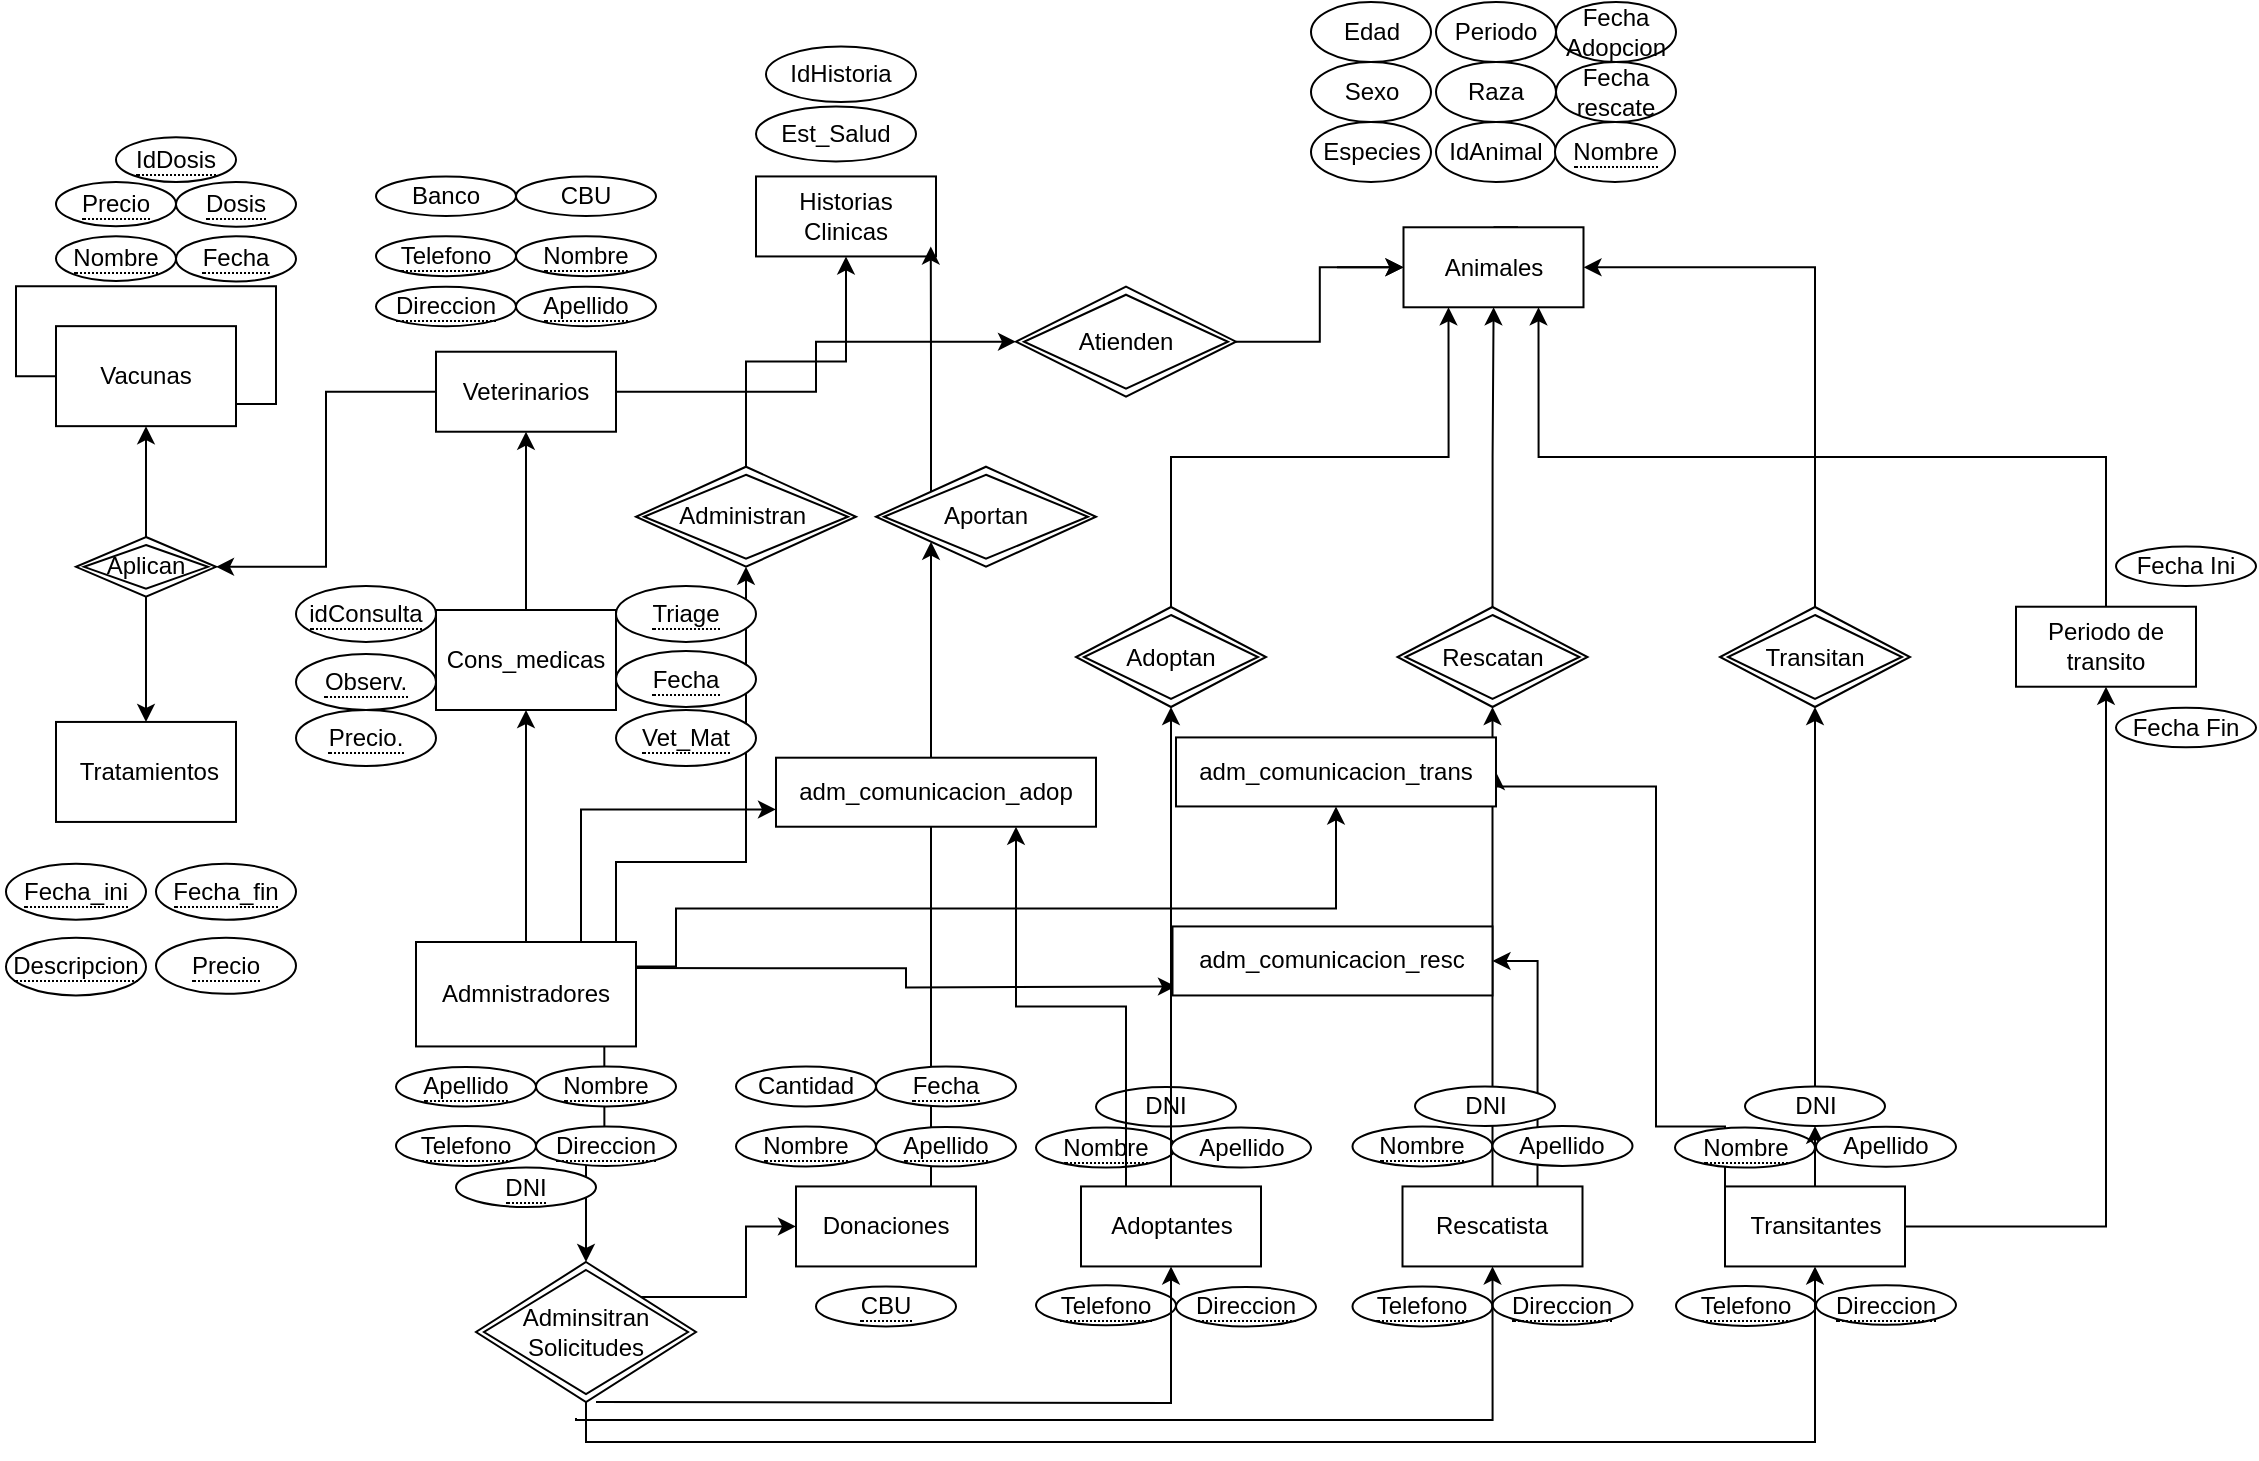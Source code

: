 <mxfile version="24.8.8">
  <diagram id="R2lEEEUBdFMjLlhIrx00" name="Page-1">
    <mxGraphModel dx="3651" dy="653" grid="1" gridSize="10" guides="1" tooltips="1" connect="1" arrows="1" fold="1" page="1" pageScale="1" pageWidth="1169" pageHeight="827" math="0" shadow="0" extFonts="Permanent Marker^https://fonts.googleapis.com/css?family=Permanent+Marker">
      <root>
        <mxCell id="0" />
        <mxCell id="1" parent="0" />
        <mxCell id="NEk1lq8C_2SKt-YQ0r-C-1" value="Sexo" style="ellipse;whiteSpace=wrap;html=1;align=center;" parent="1" vertex="1">
          <mxGeometry x="-1672.5" y="90" width="60" height="30" as="geometry" />
        </mxCell>
        <mxCell id="NEk1lq8C_2SKt-YQ0r-C-3" value="Fecha Adopcion" style="ellipse;whiteSpace=wrap;html=1;align=center;" parent="1" vertex="1">
          <mxGeometry x="-1550" y="60" width="60" height="30" as="geometry" />
        </mxCell>
        <mxCell id="NEk1lq8C_2SKt-YQ0r-C-9" value="Raza" style="ellipse;whiteSpace=wrap;html=1;align=center;" parent="1" vertex="1">
          <mxGeometry x="-1610" y="90" width="60" height="30" as="geometry" />
        </mxCell>
        <mxCell id="VcJebNVyS90eTAkyZ-Sp-43" style="edgeStyle=orthogonalEdgeStyle;rounded=0;orthogonalLoop=1;jettySize=auto;html=1;entryX=0;entryY=0.5;entryDx=0;entryDy=0;" parent="1" source="VcJebNVyS90eTAkyZ-Sp-23" target="VcJebNVyS90eTAkyZ-Sp-21" edge="1">
          <mxGeometry relative="1" as="geometry">
            <mxPoint x="-1714.5" y="165.14" as="sourcePoint" />
          </mxGeometry>
        </mxCell>
        <mxCell id="NEk1lq8C_2SKt-YQ0r-C-21" value="Adoptan" style="shape=rhombus;double=1;perimeter=rhombusPerimeter;whiteSpace=wrap;html=1;align=center;" parent="1" vertex="1">
          <mxGeometry x="-1790" y="362.5" width="95" height="50" as="geometry" />
        </mxCell>
        <mxCell id="NEk1lq8C_2SKt-YQ0r-C-22" value="Fecha rescate" style="ellipse;whiteSpace=wrap;html=1;align=center;" parent="1" vertex="1">
          <mxGeometry x="-1550" y="90" width="60" height="30" as="geometry" />
        </mxCell>
        <mxCell id="5ZnzCAFvQZ0Fc-I3n8HY-59" value="&lt;span style=&quot;border-bottom: 1px dotted&quot;&gt;Nombre&lt;/span&gt;" style="ellipse;whiteSpace=wrap;html=1;align=center;" parent="1" vertex="1">
          <mxGeometry x="-1810" y="622.78" width="70" height="20" as="geometry" />
        </mxCell>
        <mxCell id="5ZnzCAFvQZ0Fc-I3n8HY-60" value="DNI" style="ellipse;whiteSpace=wrap;html=1;align=center;" parent="1" vertex="1">
          <mxGeometry x="-1780" y="602.5" width="70" height="19.72" as="geometry" />
        </mxCell>
        <mxCell id="5ZnzCAFvQZ0Fc-I3n8HY-61" value="&lt;span style=&quot;border-bottom: 1px dotted&quot;&gt;Telefono&lt;/span&gt;" style="ellipse;whiteSpace=wrap;html=1;align=center;" parent="1" vertex="1">
          <mxGeometry x="-1810" y="701.66" width="70" height="20" as="geometry" />
        </mxCell>
        <mxCell id="5ZnzCAFvQZ0Fc-I3n8HY-62" value="&lt;span style=&quot;border-bottom: 1px dotted&quot;&gt;Direccion&lt;/span&gt;" style="ellipse;whiteSpace=wrap;html=1;align=center;" parent="1" vertex="1">
          <mxGeometry x="-1740" y="702.5" width="70" height="19.72" as="geometry" />
        </mxCell>
        <mxCell id="5ZnzCAFvQZ0Fc-I3n8HY-69" value="&lt;span style=&quot;border-bottom: 1px dotted&quot;&gt;Nombre&lt;/span&gt;" style="ellipse;whiteSpace=wrap;html=1;align=center;" parent="1" vertex="1">
          <mxGeometry x="-2300" y="177.08" width="60" height="22.36" as="geometry" />
        </mxCell>
        <mxCell id="5ZnzCAFvQZ0Fc-I3n8HY-70" value="&lt;span style=&quot;border-bottom: 1px dotted&quot;&gt;Fecha&lt;/span&gt;" style="ellipse;whiteSpace=wrap;html=1;align=center;" parent="1" vertex="1">
          <mxGeometry x="-2240" y="177.08" width="60" height="22.64" as="geometry" />
        </mxCell>
        <mxCell id="5ZnzCAFvQZ0Fc-I3n8HY-71" value="&lt;span style=&quot;border-bottom: 1px dotted&quot;&gt;Precio&lt;/span&gt;" style="ellipse;whiteSpace=wrap;html=1;align=center;" parent="1" vertex="1">
          <mxGeometry x="-2300" y="150" width="60" height="22.08" as="geometry" />
        </mxCell>
        <mxCell id="5ZnzCAFvQZ0Fc-I3n8HY-72" value="&lt;span style=&quot;border-bottom: 1px dotted&quot;&gt;Dosis&lt;/span&gt;" style="ellipse;whiteSpace=wrap;html=1;align=center;" parent="1" vertex="1">
          <mxGeometry x="-2240" y="150" width="60" height="22.36" as="geometry" />
        </mxCell>
        <mxCell id="VcJebNVyS90eTAkyZ-Sp-33" style="edgeStyle=orthogonalEdgeStyle;rounded=0;orthogonalLoop=1;jettySize=auto;html=1;exitX=1;exitY=0.5;exitDx=0;exitDy=0;entryX=0;entryY=0.5;entryDx=0;entryDy=0;" parent="1" source="VcJebNVyS90eTAkyZ-Sp-17" target="VcJebNVyS90eTAkyZ-Sp-23" edge="1">
          <mxGeometry relative="1" as="geometry" />
        </mxCell>
        <mxCell id="VcJebNVyS90eTAkyZ-Sp-17" value="Veterinarios" style="rounded=0;whiteSpace=wrap;html=1;" parent="1" vertex="1">
          <mxGeometry x="-2110" y="234.86" width="90" height="40" as="geometry" />
        </mxCell>
        <mxCell id="rzWZrlfygsuMGyj-Ge3i-55" style="edgeStyle=orthogonalEdgeStyle;rounded=0;orthogonalLoop=1;jettySize=auto;html=1;exitX=0;exitY=0.5;exitDx=0;exitDy=0;" edge="1" parent="1" source="VcJebNVyS90eTAkyZ-Sp-19">
          <mxGeometry relative="1" as="geometry">
            <mxPoint x="-2240" y="240.0" as="targetPoint" />
          </mxGeometry>
        </mxCell>
        <mxCell id="rzWZrlfygsuMGyj-Ge3i-74" style="edgeStyle=orthogonalEdgeStyle;rounded=0;orthogonalLoop=1;jettySize=auto;html=1;exitX=0.5;exitY=0;exitDx=0;exitDy=0;entryX=0.5;entryY=1;entryDx=0;entryDy=0;" edge="1" parent="1" source="ziz2GDxlB9nSrfKcIOgl-15" target="VcJebNVyS90eTAkyZ-Sp-19">
          <mxGeometry relative="1" as="geometry" />
        </mxCell>
        <mxCell id="rzWZrlfygsuMGyj-Ge3i-75" style="edgeStyle=orthogonalEdgeStyle;rounded=0;orthogonalLoop=1;jettySize=auto;html=1;exitX=0.5;exitY=1;exitDx=0;exitDy=0;entryX=0.5;entryY=0;entryDx=0;entryDy=0;" edge="1" parent="1" source="ziz2GDxlB9nSrfKcIOgl-15" target="rzWZrlfygsuMGyj-Ge3i-48">
          <mxGeometry relative="1" as="geometry" />
        </mxCell>
        <mxCell id="ziz2GDxlB9nSrfKcIOgl-15" value="Aplican" style="shape=rhombus;double=1;perimeter=rhombusPerimeter;whiteSpace=wrap;html=1;align=center;" parent="1" vertex="1">
          <mxGeometry x="-2290" y="327.5" width="70" height="29.86" as="geometry" />
        </mxCell>
        <mxCell id="VcJebNVyS90eTAkyZ-Sp-34" style="edgeStyle=orthogonalEdgeStyle;rounded=0;orthogonalLoop=1;jettySize=auto;html=1;exitX=1;exitY=0.5;exitDx=0;exitDy=0;entryX=0;entryY=0.5;entryDx=0;entryDy=0;" parent="1" target="VcJebNVyS90eTAkyZ-Sp-21" edge="1">
          <mxGeometry relative="1" as="geometry">
            <mxPoint x="-1659.5" y="192.64" as="sourcePoint" />
          </mxGeometry>
        </mxCell>
        <mxCell id="VcJebNVyS90eTAkyZ-Sp-28" style="edgeStyle=orthogonalEdgeStyle;rounded=0;orthogonalLoop=1;jettySize=auto;html=1;exitX=0.5;exitY=0;exitDx=0;exitDy=0;entryX=0.5;entryY=1;entryDx=0;entryDy=0;" parent="1" source="VcJebNVyS90eTAkyZ-Sp-26" target="NEk1lq8C_2SKt-YQ0r-C-21" edge="1">
          <mxGeometry relative="1" as="geometry" />
        </mxCell>
        <mxCell id="rzWZrlfygsuMGyj-Ge3i-34" style="edgeStyle=orthogonalEdgeStyle;rounded=0;orthogonalLoop=1;jettySize=auto;html=1;exitX=0.25;exitY=0;exitDx=0;exitDy=0;entryX=0.75;entryY=1;entryDx=0;entryDy=0;" edge="1" parent="1" source="VcJebNVyS90eTAkyZ-Sp-26" target="rzWZrlfygsuMGyj-Ge3i-32">
          <mxGeometry relative="1" as="geometry" />
        </mxCell>
        <mxCell id="VcJebNVyS90eTAkyZ-Sp-26" value="Adoptantes" style="rounded=0;whiteSpace=wrap;html=1;" parent="1" vertex="1">
          <mxGeometry x="-1787.5" y="652.22" width="90" height="40" as="geometry" />
        </mxCell>
        <mxCell id="rzWZrlfygsuMGyj-Ge3i-29" style="edgeStyle=orthogonalEdgeStyle;rounded=0;orthogonalLoop=1;jettySize=auto;html=1;exitX=0.75;exitY=0;exitDx=0;exitDy=0;entryX=1;entryY=0.5;entryDx=0;entryDy=0;" edge="1" parent="1" source="VcJebNVyS90eTAkyZ-Sp-38" target="rzWZrlfygsuMGyj-Ge3i-27">
          <mxGeometry relative="1" as="geometry" />
        </mxCell>
        <mxCell id="VcJebNVyS90eTAkyZ-Sp-38" value="Rescatista" style="rounded=0;whiteSpace=wrap;html=1;" parent="1" vertex="1">
          <mxGeometry x="-1626.75" y="652.22" width="90" height="40" as="geometry" />
        </mxCell>
        <mxCell id="VcJebNVyS90eTAkyZ-Sp-60" style="edgeStyle=orthogonalEdgeStyle;rounded=0;orthogonalLoop=1;jettySize=auto;html=1;exitX=0.5;exitY=0;exitDx=0;exitDy=0;" parent="1" source="VcJebNVyS90eTAkyZ-Sp-21" edge="1">
          <mxGeometry relative="1" as="geometry">
            <mxPoint x="-1569.5" y="200" as="targetPoint" />
          </mxGeometry>
        </mxCell>
        <mxCell id="VcJebNVyS90eTAkyZ-Sp-40" value="Rescatan" style="shape=rhombus;double=1;perimeter=rhombusPerimeter;whiteSpace=wrap;html=1;align=center;" parent="1" vertex="1">
          <mxGeometry x="-1629.25" y="362.5" width="95" height="50" as="geometry" />
        </mxCell>
        <mxCell id="VcJebNVyS90eTAkyZ-Sp-54" style="edgeStyle=orthogonalEdgeStyle;rounded=0;orthogonalLoop=1;jettySize=auto;html=1;exitX=0.5;exitY=0;exitDx=0;exitDy=0;" parent="1" source="VcJebNVyS90eTAkyZ-Sp-64" target="VcJebNVyS90eTAkyZ-Sp-52" edge="1">
          <mxGeometry relative="1" as="geometry" />
        </mxCell>
        <mxCell id="rzWZrlfygsuMGyj-Ge3i-15" style="edgeStyle=orthogonalEdgeStyle;rounded=0;orthogonalLoop=1;jettySize=auto;html=1;exitX=1;exitY=0.5;exitDx=0;exitDy=0;entryX=0.5;entryY=1;entryDx=0;entryDy=0;" edge="1" parent="1" source="VcJebNVyS90eTAkyZ-Sp-45" target="rzWZrlfygsuMGyj-Ge3i-14">
          <mxGeometry relative="1" as="geometry" />
        </mxCell>
        <mxCell id="rzWZrlfygsuMGyj-Ge3i-26" style="edgeStyle=orthogonalEdgeStyle;rounded=0;orthogonalLoop=1;jettySize=auto;html=1;exitX=0;exitY=0.5;exitDx=0;exitDy=0;entryX=1;entryY=0.5;entryDx=0;entryDy=0;" edge="1" parent="1" source="VcJebNVyS90eTAkyZ-Sp-45" target="rzWZrlfygsuMGyj-Ge3i-23">
          <mxGeometry relative="1" as="geometry">
            <Array as="points">
              <mxPoint x="-1500" y="622.22" />
              <mxPoint x="-1500" y="452.22" />
              <mxPoint x="-1580" y="452.22" />
            </Array>
          </mxGeometry>
        </mxCell>
        <mxCell id="VcJebNVyS90eTAkyZ-Sp-45" value="Transitantes" style="rounded=0;whiteSpace=wrap;html=1;" parent="1" vertex="1">
          <mxGeometry x="-1465.5" y="652.22" width="90" height="40" as="geometry" />
        </mxCell>
        <mxCell id="VcJebNVyS90eTAkyZ-Sp-47" value="&lt;span style=&quot;border-bottom: 1px dotted&quot;&gt;Nombre&lt;/span&gt;" style="ellipse;whiteSpace=wrap;html=1;align=center;" parent="1" vertex="1">
          <mxGeometry x="-1651.75" y="622.22" width="70" height="20" as="geometry" />
        </mxCell>
        <mxCell id="VcJebNVyS90eTAkyZ-Sp-49" value="&lt;span style=&quot;border-bottom: 1px dotted&quot;&gt;Telefono&lt;/span&gt;" style="ellipse;whiteSpace=wrap;html=1;align=center;" parent="1" vertex="1">
          <mxGeometry x="-1651.75" y="702.22" width="70" height="20" as="geometry" />
        </mxCell>
        <mxCell id="VcJebNVyS90eTAkyZ-Sp-50" value="&lt;span style=&quot;border-bottom: 1px dotted&quot;&gt;Direccion&lt;/span&gt;" style="ellipse;whiteSpace=wrap;html=1;align=center;" parent="1" vertex="1">
          <mxGeometry x="-1581.75" y="701.66" width="70" height="19.72" as="geometry" />
        </mxCell>
        <mxCell id="VcJebNVyS90eTAkyZ-Sp-53" style="edgeStyle=orthogonalEdgeStyle;rounded=0;orthogonalLoop=1;jettySize=auto;html=1;exitX=0.5;exitY=0;exitDx=0;exitDy=0;entryX=1;entryY=0.5;entryDx=0;entryDy=0;" parent="1" source="VcJebNVyS90eTAkyZ-Sp-52" target="VcJebNVyS90eTAkyZ-Sp-21" edge="1">
          <mxGeometry relative="1" as="geometry" />
        </mxCell>
        <mxCell id="VcJebNVyS90eTAkyZ-Sp-52" value="Transitan" style="shape=rhombus;double=1;perimeter=rhombusPerimeter;whiteSpace=wrap;html=1;align=center;" parent="1" vertex="1">
          <mxGeometry x="-1468" y="362.5" width="95" height="50" as="geometry" />
        </mxCell>
        <mxCell id="olLHhZSWc3rxOq4hPlzq-2" style="edgeStyle=orthogonalEdgeStyle;rounded=0;orthogonalLoop=1;jettySize=auto;html=1;exitX=0.856;exitY=0.92;exitDx=0;exitDy=0;entryX=0.5;entryY=0;entryDx=0;entryDy=0;exitPerimeter=0;" parent="1" source="VcJebNVyS90eTAkyZ-Sp-61" target="olLHhZSWc3rxOq4hPlzq-1" edge="1">
          <mxGeometry relative="1" as="geometry">
            <mxPoint x="-1950" y="767.22" as="targetPoint" />
          </mxGeometry>
        </mxCell>
        <mxCell id="a3835fHyn8mQ0QW-4xTP-22" style="edgeStyle=orthogonalEdgeStyle;rounded=0;orthogonalLoop=1;jettySize=auto;html=1;exitX=1;exitY=0;exitDx=0;exitDy=0;entryX=0.5;entryY=1;entryDx=0;entryDy=0;" parent="1" source="VcJebNVyS90eTAkyZ-Sp-61" target="a3835fHyn8mQ0QW-4xTP-21" edge="1">
          <mxGeometry relative="1" as="geometry">
            <Array as="points">
              <mxPoint x="-2020" y="490" />
              <mxPoint x="-1955" y="490" />
            </Array>
          </mxGeometry>
        </mxCell>
        <mxCell id="rzWZrlfygsuMGyj-Ge3i-25" style="edgeStyle=orthogonalEdgeStyle;rounded=0;orthogonalLoop=1;jettySize=auto;html=1;exitX=1;exitY=0;exitDx=0;exitDy=0;entryX=0.5;entryY=1;entryDx=0;entryDy=0;" edge="1" parent="1" source="VcJebNVyS90eTAkyZ-Sp-61" target="rzWZrlfygsuMGyj-Ge3i-23">
          <mxGeometry relative="1" as="geometry">
            <mxPoint x="-1660" y="482.22" as="targetPoint" />
            <Array as="points">
              <mxPoint x="-1990" y="542.22" />
              <mxPoint x="-1990" y="513.22" />
              <mxPoint x="-1660" y="513.22" />
            </Array>
          </mxGeometry>
        </mxCell>
        <mxCell id="rzWZrlfygsuMGyj-Ge3i-28" style="edgeStyle=orthogonalEdgeStyle;rounded=0;orthogonalLoop=1;jettySize=auto;html=1;exitX=1;exitY=0.25;exitDx=0;exitDy=0;" edge="1" parent="1" source="VcJebNVyS90eTAkyZ-Sp-61">
          <mxGeometry relative="1" as="geometry">
            <mxPoint x="-1740" y="552.22" as="targetPoint" />
          </mxGeometry>
        </mxCell>
        <mxCell id="rzWZrlfygsuMGyj-Ge3i-33" style="edgeStyle=orthogonalEdgeStyle;rounded=0;orthogonalLoop=1;jettySize=auto;html=1;exitX=0.75;exitY=0;exitDx=0;exitDy=0;entryX=0;entryY=0.75;entryDx=0;entryDy=0;" edge="1" parent="1" source="VcJebNVyS90eTAkyZ-Sp-61" target="rzWZrlfygsuMGyj-Ge3i-32">
          <mxGeometry relative="1" as="geometry" />
        </mxCell>
        <mxCell id="rzWZrlfygsuMGyj-Ge3i-67" style="edgeStyle=orthogonalEdgeStyle;rounded=0;orthogonalLoop=1;jettySize=auto;html=1;exitX=0.5;exitY=0;exitDx=0;exitDy=0;entryX=0.5;entryY=1;entryDx=0;entryDy=0;" edge="1" parent="1" source="VcJebNVyS90eTAkyZ-Sp-61" target="rzWZrlfygsuMGyj-Ge3i-66">
          <mxGeometry relative="1" as="geometry" />
        </mxCell>
        <mxCell id="VcJebNVyS90eTAkyZ-Sp-61" value="Admnistradores" style="rounded=0;whiteSpace=wrap;html=1;" parent="1" vertex="1">
          <mxGeometry x="-2120" y="530" width="110" height="52.22" as="geometry" />
        </mxCell>
        <mxCell id="VcJebNVyS90eTAkyZ-Sp-62" value="" style="edgeStyle=orthogonalEdgeStyle;rounded=0;orthogonalLoop=1;jettySize=auto;html=1;exitX=0.5;exitY=0;exitDx=0;exitDy=0;" parent="1" source="VcJebNVyS90eTAkyZ-Sp-40" target="VcJebNVyS90eTAkyZ-Sp-21" edge="1">
          <mxGeometry relative="1" as="geometry">
            <mxPoint x="-1570" y="362.22" as="sourcePoint" />
            <mxPoint x="-1570" y="262.22" as="targetPoint" />
          </mxGeometry>
        </mxCell>
        <mxCell id="VcJebNVyS90eTAkyZ-Sp-21" value="Animales" style="rounded=0;whiteSpace=wrap;html=1;" parent="1" vertex="1">
          <mxGeometry x="-1626.25" y="172.64" width="90" height="40" as="geometry" />
        </mxCell>
        <mxCell id="VcJebNVyS90eTAkyZ-Sp-63" value="&lt;span style=&quot;border-bottom: 1px dotted&quot;&gt;Nombre&lt;/span&gt;" style="ellipse;whiteSpace=wrap;html=1;align=center;" parent="1" vertex="1">
          <mxGeometry x="-1490.5" y="622.78" width="70" height="20" as="geometry" />
        </mxCell>
        <mxCell id="VcJebNVyS90eTAkyZ-Sp-65" value="&lt;span style=&quot;border-bottom: 1px dotted&quot;&gt;Telefono&lt;/span&gt;" style="ellipse;whiteSpace=wrap;html=1;align=center;" parent="1" vertex="1">
          <mxGeometry x="-1490" y="701.94" width="70" height="20" as="geometry" />
        </mxCell>
        <mxCell id="VcJebNVyS90eTAkyZ-Sp-66" value="&lt;span style=&quot;border-bottom: 1px dotted&quot;&gt;Direccion&lt;/span&gt;" style="ellipse;whiteSpace=wrap;html=1;align=center;" parent="1" vertex="1">
          <mxGeometry x="-1420" y="701.66" width="70" height="19.72" as="geometry" />
        </mxCell>
        <mxCell id="olLHhZSWc3rxOq4hPlzq-6" style="edgeStyle=orthogonalEdgeStyle;rounded=0;orthogonalLoop=1;jettySize=auto;html=1;entryX=0.5;entryY=1;entryDx=0;entryDy=0;" parent="1" target="VcJebNVyS90eTAkyZ-Sp-26" edge="1">
          <mxGeometry relative="1" as="geometry">
            <mxPoint x="-2030" y="760" as="sourcePoint" />
          </mxGeometry>
        </mxCell>
        <mxCell id="olLHhZSWc3rxOq4hPlzq-7" style="edgeStyle=orthogonalEdgeStyle;rounded=0;orthogonalLoop=1;jettySize=auto;html=1;entryX=0.5;entryY=1;entryDx=0;entryDy=0;" parent="1" target="VcJebNVyS90eTAkyZ-Sp-38" edge="1">
          <mxGeometry relative="1" as="geometry">
            <mxPoint x="-2040" y="768" as="sourcePoint" />
            <Array as="points">
              <mxPoint x="-1582" y="769" />
            </Array>
          </mxGeometry>
        </mxCell>
        <mxCell id="olLHhZSWc3rxOq4hPlzq-8" style="edgeStyle=orthogonalEdgeStyle;rounded=0;orthogonalLoop=1;jettySize=auto;html=1;exitX=0.5;exitY=1;exitDx=0;exitDy=0;entryX=0.5;entryY=1;entryDx=0;entryDy=0;" parent="1" source="olLHhZSWc3rxOq4hPlzq-1" target="VcJebNVyS90eTAkyZ-Sp-45" edge="1">
          <mxGeometry relative="1" as="geometry">
            <mxPoint x="-1840" y="767.22" as="sourcePoint" />
          </mxGeometry>
        </mxCell>
        <mxCell id="rzWZrlfygsuMGyj-Ge3i-56" style="edgeStyle=orthogonalEdgeStyle;rounded=0;orthogonalLoop=1;jettySize=auto;html=1;exitX=1;exitY=0;exitDx=0;exitDy=0;entryX=0;entryY=0.5;entryDx=0;entryDy=0;" edge="1" parent="1" source="olLHhZSWc3rxOq4hPlzq-1" target="a3835fHyn8mQ0QW-4xTP-27">
          <mxGeometry relative="1" as="geometry" />
        </mxCell>
        <mxCell id="olLHhZSWc3rxOq4hPlzq-1" value="Adminsitran Solicitudes" style="shape=rhombus;double=1;perimeter=rhombusPerimeter;whiteSpace=wrap;html=1;align=center;" parent="1" vertex="1">
          <mxGeometry x="-2090" y="690" width="110" height="70" as="geometry" />
        </mxCell>
        <mxCell id="a3835fHyn8mQ0QW-4xTP-3" value="&lt;span style=&quot;border-bottom: 1px dotted&quot;&gt;Nombre&lt;/span&gt;" style="ellipse;whiteSpace=wrap;html=1;align=center;" parent="1" vertex="1">
          <mxGeometry x="-2060" y="592.22" width="70" height="20" as="geometry" />
        </mxCell>
        <mxCell id="a3835fHyn8mQ0QW-4xTP-4" value="&lt;span style=&quot;border-bottom: 1px dotted&quot;&gt;DNI&lt;/span&gt;" style="ellipse;whiteSpace=wrap;html=1;align=center;" parent="1" vertex="1">
          <mxGeometry x="-2100" y="642.78" width="70" height="19.72" as="geometry" />
        </mxCell>
        <mxCell id="a3835fHyn8mQ0QW-4xTP-5" value="&lt;span style=&quot;border-bottom: 1px dotted&quot;&gt;Telefono&lt;/span&gt;" style="ellipse;whiteSpace=wrap;html=1;align=center;" parent="1" vertex="1">
          <mxGeometry x="-2130" y="621.94" width="70" height="20" as="geometry" />
        </mxCell>
        <mxCell id="a3835fHyn8mQ0QW-4xTP-6" value="&lt;span style=&quot;border-bottom: 1px dotted&quot;&gt;Direccion&lt;/span&gt;" style="ellipse;whiteSpace=wrap;html=1;align=center;" parent="1" vertex="1">
          <mxGeometry x="-2060" y="622.22" width="70" height="19.72" as="geometry" />
        </mxCell>
        <mxCell id="a3835fHyn8mQ0QW-4xTP-7" value="Historias Clinicas" style="rounded=0;whiteSpace=wrap;html=1;" parent="1" vertex="1">
          <mxGeometry x="-1950" y="147.22" width="90" height="40" as="geometry" />
        </mxCell>
        <mxCell id="a3835fHyn8mQ0QW-4xTP-9" value="Est_Salud" style="ellipse;whiteSpace=wrap;html=1;align=center;" parent="1" vertex="1">
          <mxGeometry x="-1950" y="112.22" width="80" height="27.5" as="geometry" />
        </mxCell>
        <mxCell id="a3835fHyn8mQ0QW-4xTP-10" value="IdHistoria" style="ellipse;whiteSpace=wrap;html=1;align=center;" parent="1" vertex="1">
          <mxGeometry x="-1945" y="82.22" width="75" height="27.78" as="geometry" />
        </mxCell>
        <mxCell id="a3835fHyn8mQ0QW-4xTP-23" style="edgeStyle=orthogonalEdgeStyle;rounded=0;orthogonalLoop=1;jettySize=auto;html=1;exitX=0.5;exitY=0;exitDx=0;exitDy=0;entryX=0.5;entryY=1;entryDx=0;entryDy=0;" parent="1" source="a3835fHyn8mQ0QW-4xTP-21" target="a3835fHyn8mQ0QW-4xTP-7" edge="1">
          <mxGeometry relative="1" as="geometry" />
        </mxCell>
        <mxCell id="a3835fHyn8mQ0QW-4xTP-21" value="Administran&amp;nbsp;" style="shape=rhombus;double=1;perimeter=rhombusPerimeter;whiteSpace=wrap;html=1;align=center;" parent="1" vertex="1">
          <mxGeometry x="-2010" y="292.36" width="110" height="50" as="geometry" />
        </mxCell>
        <mxCell id="a3835fHyn8mQ0QW-4xTP-24" value="" style="edgeStyle=orthogonalEdgeStyle;rounded=0;orthogonalLoop=1;jettySize=auto;html=1;exitX=0.5;exitY=0;exitDx=0;exitDy=0;entryX=0.25;entryY=1;entryDx=0;entryDy=0;" parent="1" source="NEk1lq8C_2SKt-YQ0r-C-21" target="VcJebNVyS90eTAkyZ-Sp-21" edge="1">
          <mxGeometry relative="1" as="geometry">
            <mxPoint x="-1742" y="362.22" as="sourcePoint" />
            <mxPoint x="-1627" y="255.22" as="targetPoint" />
          </mxGeometry>
        </mxCell>
        <mxCell id="VcJebNVyS90eTAkyZ-Sp-23" value="Atienden" style="shape=rhombus;double=1;perimeter=rhombusPerimeter;whiteSpace=wrap;html=1;align=center;" parent="1" vertex="1">
          <mxGeometry x="-1820" y="202.36" width="110" height="55" as="geometry" />
        </mxCell>
        <mxCell id="a3835fHyn8mQ0QW-4xTP-25" value="Aportan" style="shape=rhombus;double=1;perimeter=rhombusPerimeter;whiteSpace=wrap;html=1;align=center;" parent="1" vertex="1">
          <mxGeometry x="-1890" y="292.36" width="110" height="50" as="geometry" />
        </mxCell>
        <mxCell id="a3835fHyn8mQ0QW-4xTP-32" style="edgeStyle=orthogonalEdgeStyle;rounded=0;orthogonalLoop=1;jettySize=auto;html=1;exitX=0.75;exitY=0;exitDx=0;exitDy=0;entryX=0;entryY=1;entryDx=0;entryDy=0;" parent="1" source="a3835fHyn8mQ0QW-4xTP-27" target="a3835fHyn8mQ0QW-4xTP-25" edge="1">
          <mxGeometry relative="1" as="geometry" />
        </mxCell>
        <mxCell id="a3835fHyn8mQ0QW-4xTP-27" value="Donaciones" style="rounded=0;whiteSpace=wrap;html=1;" parent="1" vertex="1">
          <mxGeometry x="-1930" y="652.22" width="90" height="40" as="geometry" />
        </mxCell>
        <mxCell id="a3835fHyn8mQ0QW-4xTP-29" value="&lt;span style=&quot;border-bottom: 1px dotted&quot;&gt;Nombre&lt;/span&gt;" style="ellipse;whiteSpace=wrap;html=1;align=center;" parent="1" vertex="1">
          <mxGeometry x="-1960" y="622.22" width="70" height="20" as="geometry" />
        </mxCell>
        <mxCell id="a3835fHyn8mQ0QW-4xTP-30" value="&lt;span style=&quot;border-bottom: 1px dotted&quot;&gt;Apellido&lt;/span&gt;" style="ellipse;whiteSpace=wrap;html=1;align=center;" parent="1" vertex="1">
          <mxGeometry x="-1890" y="622.5" width="70" height="19.72" as="geometry" />
        </mxCell>
        <mxCell id="a3835fHyn8mQ0QW-4xTP-31" value="&lt;span style=&quot;border-bottom: 1px dotted&quot;&gt;CBU&lt;/span&gt;" style="ellipse;whiteSpace=wrap;html=1;align=center;" parent="1" vertex="1">
          <mxGeometry x="-1920" y="702.22" width="70" height="20" as="geometry" />
        </mxCell>
        <mxCell id="a3835fHyn8mQ0QW-4xTP-36" style="edgeStyle=orthogonalEdgeStyle;rounded=0;orthogonalLoop=1;jettySize=auto;html=1;exitX=0;exitY=0;exitDx=0;exitDy=0;entryX=0.971;entryY=0.875;entryDx=0;entryDy=0;entryPerimeter=0;" parent="1" source="a3835fHyn8mQ0QW-4xTP-25" target="a3835fHyn8mQ0QW-4xTP-7" edge="1">
          <mxGeometry relative="1" as="geometry" />
        </mxCell>
        <mxCell id="EHbds9bnSW88vctd3oqK-1" value="Cantidad" style="ellipse;whiteSpace=wrap;html=1;align=center;" parent="1" vertex="1">
          <mxGeometry x="-1960" y="592.22" width="70" height="20" as="geometry" />
        </mxCell>
        <mxCell id="EHbds9bnSW88vctd3oqK-2" value="&lt;span style=&quot;border-bottom: 1px dotted&quot;&gt;Fecha&lt;/span&gt;" style="ellipse;whiteSpace=wrap;html=1;align=center;" parent="1" vertex="1">
          <mxGeometry x="-1890" y="592.22" width="70" height="20" as="geometry" />
        </mxCell>
        <mxCell id="rzWZrlfygsuMGyj-Ge3i-2" value="Edad" style="ellipse;whiteSpace=wrap;html=1;align=center;" vertex="1" parent="1">
          <mxGeometry x="-1672.5" y="60" width="60" height="30" as="geometry" />
        </mxCell>
        <mxCell id="rzWZrlfygsuMGyj-Ge3i-3" value="Periodo" style="ellipse;whiteSpace=wrap;html=1;align=center;" vertex="1" parent="1">
          <mxGeometry x="-1610" y="60" width="60" height="30" as="geometry" />
        </mxCell>
        <mxCell id="rzWZrlfygsuMGyj-Ge3i-4" value="Especies" style="ellipse;whiteSpace=wrap;html=1;align=center;" vertex="1" parent="1">
          <mxGeometry x="-1672.5" y="120" width="60" height="30" as="geometry" />
        </mxCell>
        <mxCell id="rzWZrlfygsuMGyj-Ge3i-5" value="IdAnimal" style="ellipse;whiteSpace=wrap;html=1;align=center;" vertex="1" parent="1">
          <mxGeometry x="-1610" y="120" width="60" height="30" as="geometry" />
        </mxCell>
        <mxCell id="rzWZrlfygsuMGyj-Ge3i-6" value="&lt;span style=&quot;border-bottom: 1px dotted&quot;&gt;Nombre&lt;/span&gt;" style="ellipse;whiteSpace=wrap;html=1;align=center;" vertex="1" parent="1">
          <mxGeometry x="-1550.5" y="120" width="60" height="30" as="geometry" />
        </mxCell>
        <mxCell id="rzWZrlfygsuMGyj-Ge3i-9" value="Apellido" style="ellipse;whiteSpace=wrap;html=1;align=center;" vertex="1" parent="1">
          <mxGeometry x="-1742.5" y="622.78" width="70" height="20" as="geometry" />
        </mxCell>
        <mxCell id="rzWZrlfygsuMGyj-Ge3i-10" value="" style="edgeStyle=orthogonalEdgeStyle;rounded=0;orthogonalLoop=1;jettySize=auto;html=1;exitX=0.5;exitY=0;exitDx=0;exitDy=0;entryX=0.5;entryY=1;entryDx=0;entryDy=0;" edge="1" parent="1" source="VcJebNVyS90eTAkyZ-Sp-38" target="VcJebNVyS90eTAkyZ-Sp-40">
          <mxGeometry relative="1" as="geometry">
            <mxPoint x="-1582" y="602.22" as="sourcePoint" />
            <mxPoint x="-1582" y="412.22" as="targetPoint" />
          </mxGeometry>
        </mxCell>
        <mxCell id="VcJebNVyS90eTAkyZ-Sp-48" value="DNI" style="ellipse;whiteSpace=wrap;html=1;align=center;" parent="1" vertex="1">
          <mxGeometry x="-1620.5" y="602.22" width="70" height="19.72" as="geometry" />
        </mxCell>
        <mxCell id="rzWZrlfygsuMGyj-Ge3i-11" value="" style="edgeStyle=orthogonalEdgeStyle;rounded=0;orthogonalLoop=1;jettySize=auto;html=1;exitX=0.5;exitY=0;exitDx=0;exitDy=0;" edge="1" parent="1" source="VcJebNVyS90eTAkyZ-Sp-45" target="VcJebNVyS90eTAkyZ-Sp-64">
          <mxGeometry relative="1" as="geometry">
            <mxPoint x="-1420" y="652.22" as="sourcePoint" />
            <mxPoint x="-1420" y="462.22" as="targetPoint" />
          </mxGeometry>
        </mxCell>
        <mxCell id="VcJebNVyS90eTAkyZ-Sp-64" value="DNI" style="ellipse;whiteSpace=wrap;html=1;align=center;" parent="1" vertex="1">
          <mxGeometry x="-1455.5" y="602.22" width="70" height="19.72" as="geometry" />
        </mxCell>
        <mxCell id="rzWZrlfygsuMGyj-Ge3i-12" value="Apellido" style="ellipse;whiteSpace=wrap;html=1;align=center;" vertex="1" parent="1">
          <mxGeometry x="-1581.75" y="621.94" width="70" height="20" as="geometry" />
        </mxCell>
        <mxCell id="rzWZrlfygsuMGyj-Ge3i-13" value="Apellido" style="ellipse;whiteSpace=wrap;html=1;align=center;" vertex="1" parent="1">
          <mxGeometry x="-1420" y="622.36" width="70" height="20" as="geometry" />
        </mxCell>
        <mxCell id="rzWZrlfygsuMGyj-Ge3i-16" style="edgeStyle=orthogonalEdgeStyle;rounded=0;orthogonalLoop=1;jettySize=auto;html=1;exitX=0.5;exitY=0;exitDx=0;exitDy=0;entryX=0.75;entryY=1;entryDx=0;entryDy=0;" edge="1" parent="1" source="rzWZrlfygsuMGyj-Ge3i-14" target="VcJebNVyS90eTAkyZ-Sp-21">
          <mxGeometry relative="1" as="geometry" />
        </mxCell>
        <mxCell id="rzWZrlfygsuMGyj-Ge3i-14" value="Periodo de transito" style="rounded=0;whiteSpace=wrap;html=1;" vertex="1" parent="1">
          <mxGeometry x="-1320" y="362.36" width="90" height="40" as="geometry" />
        </mxCell>
        <mxCell id="rzWZrlfygsuMGyj-Ge3i-17" value="Fecha Ini" style="ellipse;whiteSpace=wrap;html=1;align=center;" vertex="1" parent="1">
          <mxGeometry x="-1270" y="332.22" width="70" height="19.72" as="geometry" />
        </mxCell>
        <mxCell id="rzWZrlfygsuMGyj-Ge3i-18" value="Fecha Fin" style="ellipse;whiteSpace=wrap;html=1;align=center;" vertex="1" parent="1">
          <mxGeometry x="-1270" y="412.92" width="70" height="19.72" as="geometry" />
        </mxCell>
        <mxCell id="rzWZrlfygsuMGyj-Ge3i-23" value="&lt;div&gt;&lt;br&gt;&lt;/div&gt;adm_comunicacion_trans&lt;div&gt;&lt;br&gt;&lt;/div&gt;" style="rounded=0;whiteSpace=wrap;html=1;" vertex="1" parent="1">
          <mxGeometry x="-1740" y="427.71" width="160" height="34.51" as="geometry" />
        </mxCell>
        <mxCell id="rzWZrlfygsuMGyj-Ge3i-27" value="&lt;div&gt;&lt;span style=&quot;background-color: initial;&quot;&gt;adm_comunicacion_&lt;/span&gt;&lt;span style=&quot;background-color: initial;&quot;&gt;resc&lt;/span&gt;&lt;/div&gt;" style="rounded=0;whiteSpace=wrap;html=1;" vertex="1" parent="1">
          <mxGeometry x="-1741.75" y="522.22" width="160" height="34.51" as="geometry" />
        </mxCell>
        <mxCell id="rzWZrlfygsuMGyj-Ge3i-30" value="&lt;span style=&quot;border-bottom: 1px dotted&quot;&gt;Apellido&lt;/span&gt;" style="ellipse;whiteSpace=wrap;html=1;align=center;" vertex="1" parent="1">
          <mxGeometry x="-2130" y="592.5" width="70" height="19.72" as="geometry" />
        </mxCell>
        <mxCell id="rzWZrlfygsuMGyj-Ge3i-32" value="&lt;div&gt;&lt;br&gt;&lt;/div&gt;adm_comunicacion_adop&lt;div&gt;&lt;br&gt;&lt;/div&gt;" style="rounded=0;whiteSpace=wrap;html=1;" vertex="1" parent="1">
          <mxGeometry x="-1940" y="437.85" width="160" height="34.51" as="geometry" />
        </mxCell>
        <mxCell id="rzWZrlfygsuMGyj-Ge3i-35" value="&lt;span style=&quot;border-bottom: 1px dotted&quot;&gt;Apellido&lt;/span&gt;" style="ellipse;whiteSpace=wrap;html=1;align=center;" vertex="1" parent="1">
          <mxGeometry x="-2070" y="202.36" width="70" height="19.72" as="geometry" />
        </mxCell>
        <mxCell id="rzWZrlfygsuMGyj-Ge3i-36" value="&lt;span style=&quot;border-bottom: 1px dotted&quot;&gt;Nombre&lt;/span&gt;" style="ellipse;whiteSpace=wrap;html=1;align=center;" vertex="1" parent="1">
          <mxGeometry x="-2070" y="177.08" width="70" height="20" as="geometry" />
        </mxCell>
        <mxCell id="rzWZrlfygsuMGyj-Ge3i-37" value="&lt;span style=&quot;border-bottom: 1px dotted&quot;&gt;Telefono&lt;/span&gt;" style="ellipse;whiteSpace=wrap;html=1;align=center;" vertex="1" parent="1">
          <mxGeometry x="-2140" y="177.08" width="70" height="20" as="geometry" />
        </mxCell>
        <mxCell id="rzWZrlfygsuMGyj-Ge3i-38" value="&lt;span style=&quot;border-bottom: 1px dotted&quot;&gt;Direccion&lt;/span&gt;" style="ellipse;whiteSpace=wrap;html=1;align=center;" vertex="1" parent="1">
          <mxGeometry x="-2140" y="202.36" width="70" height="19.72" as="geometry" />
        </mxCell>
        <mxCell id="rzWZrlfygsuMGyj-Ge3i-39" value="Banco" style="ellipse;whiteSpace=wrap;html=1;align=center;" vertex="1" parent="1">
          <mxGeometry x="-2140" y="147.22" width="70" height="19.72" as="geometry" />
        </mxCell>
        <mxCell id="rzWZrlfygsuMGyj-Ge3i-40" value="CBU" style="ellipse;whiteSpace=wrap;html=1;align=center;" vertex="1" parent="1">
          <mxGeometry x="-2070" y="147.22" width="70" height="19.72" as="geometry" />
        </mxCell>
        <mxCell id="rzWZrlfygsuMGyj-Ge3i-48" value="&amp;nbsp;Tratamientos" style="rounded=0;whiteSpace=wrap;html=1;" vertex="1" parent="1">
          <mxGeometry x="-2300" y="419.97" width="90" height="50" as="geometry" />
        </mxCell>
        <mxCell id="rzWZrlfygsuMGyj-Ge3i-51" value="&lt;span style=&quot;border-bottom: 1px dotted&quot;&gt;IdDosis&lt;/span&gt;" style="ellipse;whiteSpace=wrap;html=1;align=center;" vertex="1" parent="1">
          <mxGeometry x="-2270" y="127.64" width="60" height="22.36" as="geometry" />
        </mxCell>
        <mxCell id="rzWZrlfygsuMGyj-Ge3i-53" style="edgeStyle=orthogonalEdgeStyle;rounded=0;orthogonalLoop=1;jettySize=auto;html=1;exitX=0;exitY=0.5;exitDx=0;exitDy=0;entryX=1;entryY=0.5;entryDx=0;entryDy=0;" edge="1" parent="1" source="VcJebNVyS90eTAkyZ-Sp-17" target="ziz2GDxlB9nSrfKcIOgl-15">
          <mxGeometry relative="1" as="geometry" />
        </mxCell>
        <mxCell id="rzWZrlfygsuMGyj-Ge3i-58" value="&lt;span style=&quot;border-bottom: 1px dotted&quot;&gt;Descripcion&lt;/span&gt;" style="ellipse;whiteSpace=wrap;html=1;align=center;" vertex="1" parent="1">
          <mxGeometry x="-2325" y="527.91" width="70" height="28.82" as="geometry" />
        </mxCell>
        <mxCell id="rzWZrlfygsuMGyj-Ge3i-60" value="&lt;span style=&quot;border-bottom: 1px dotted&quot;&gt;Fecha_ini&lt;/span&gt;" style="ellipse;whiteSpace=wrap;html=1;align=center;" vertex="1" parent="1">
          <mxGeometry x="-2325" y="490.87" width="70" height="28" as="geometry" />
        </mxCell>
        <mxCell id="rzWZrlfygsuMGyj-Ge3i-61" value="&lt;span style=&quot;border-bottom: 1px dotted&quot;&gt;Fecha_fin&lt;/span&gt;" style="ellipse;whiteSpace=wrap;html=1;align=center;" vertex="1" parent="1">
          <mxGeometry x="-2250" y="490.87" width="70" height="28" as="geometry" />
        </mxCell>
        <mxCell id="rzWZrlfygsuMGyj-Ge3i-62" value="&lt;span style=&quot;border-bottom: 1px dotted&quot;&gt;Precio&lt;/span&gt;" style="ellipse;whiteSpace=wrap;html=1;align=center;" vertex="1" parent="1">
          <mxGeometry x="-2250" y="527.91" width="70" height="28" as="geometry" />
        </mxCell>
        <mxCell id="rzWZrlfygsuMGyj-Ge3i-68" style="edgeStyle=orthogonalEdgeStyle;rounded=0;orthogonalLoop=1;jettySize=auto;html=1;exitX=0.5;exitY=0;exitDx=0;exitDy=0;entryX=0.5;entryY=1;entryDx=0;entryDy=0;" edge="1" parent="1" source="rzWZrlfygsuMGyj-Ge3i-66" target="VcJebNVyS90eTAkyZ-Sp-17">
          <mxGeometry relative="1" as="geometry" />
        </mxCell>
        <mxCell id="rzWZrlfygsuMGyj-Ge3i-66" value="Cons_medicas" style="rounded=0;whiteSpace=wrap;html=1;" vertex="1" parent="1">
          <mxGeometry x="-2110" y="364" width="90" height="50" as="geometry" />
        </mxCell>
        <mxCell id="rzWZrlfygsuMGyj-Ge3i-69" value="&lt;span style=&quot;border-bottom: 1px dotted&quot;&gt;idConsulta&lt;/span&gt;" style="ellipse;whiteSpace=wrap;html=1;align=center;" vertex="1" parent="1">
          <mxGeometry x="-2180" y="351.94" width="70" height="28" as="geometry" />
        </mxCell>
        <mxCell id="rzWZrlfygsuMGyj-Ge3i-70" value="&lt;span style=&quot;border-bottom: 1px dotted&quot;&gt;Triage&lt;/span&gt;" style="ellipse;whiteSpace=wrap;html=1;align=center;" vertex="1" parent="1">
          <mxGeometry x="-2020" y="351.94" width="70" height="28" as="geometry" />
        </mxCell>
        <mxCell id="rzWZrlfygsuMGyj-Ge3i-72" value="&lt;span style=&quot;border-bottom: 1px dotted&quot;&gt;Observ.&lt;/span&gt;" style="ellipse;whiteSpace=wrap;html=1;align=center;" vertex="1" parent="1">
          <mxGeometry x="-2180" y="386" width="70" height="28" as="geometry" />
        </mxCell>
        <mxCell id="VcJebNVyS90eTAkyZ-Sp-19" value="Vacunas" style="rounded=0;whiteSpace=wrap;html=1;" parent="1" vertex="1">
          <mxGeometry x="-2300" y="222.08" width="90" height="50" as="geometry" />
        </mxCell>
        <mxCell id="rzWZrlfygsuMGyj-Ge3i-77" value="&lt;span style=&quot;border-bottom: 1px dotted&quot;&gt;Fecha&lt;/span&gt;" style="ellipse;whiteSpace=wrap;html=1;align=center;" vertex="1" parent="1">
          <mxGeometry x="-2020" y="384.5" width="70" height="28" as="geometry" />
        </mxCell>
        <mxCell id="rzWZrlfygsuMGyj-Ge3i-78" value="&lt;span style=&quot;border-bottom: 1px dotted&quot;&gt;Precio.&lt;/span&gt;" style="ellipse;whiteSpace=wrap;html=1;align=center;" vertex="1" parent="1">
          <mxGeometry x="-2180" y="414" width="70" height="28" as="geometry" />
        </mxCell>
        <mxCell id="rzWZrlfygsuMGyj-Ge3i-79" value="&lt;span style=&quot;border-bottom: 1px dotted&quot;&gt;Vet_Mat&lt;/span&gt;" style="ellipse;whiteSpace=wrap;html=1;align=center;" vertex="1" parent="1">
          <mxGeometry x="-2020" y="414" width="70" height="28" as="geometry" />
        </mxCell>
      </root>
    </mxGraphModel>
  </diagram>
</mxfile>
